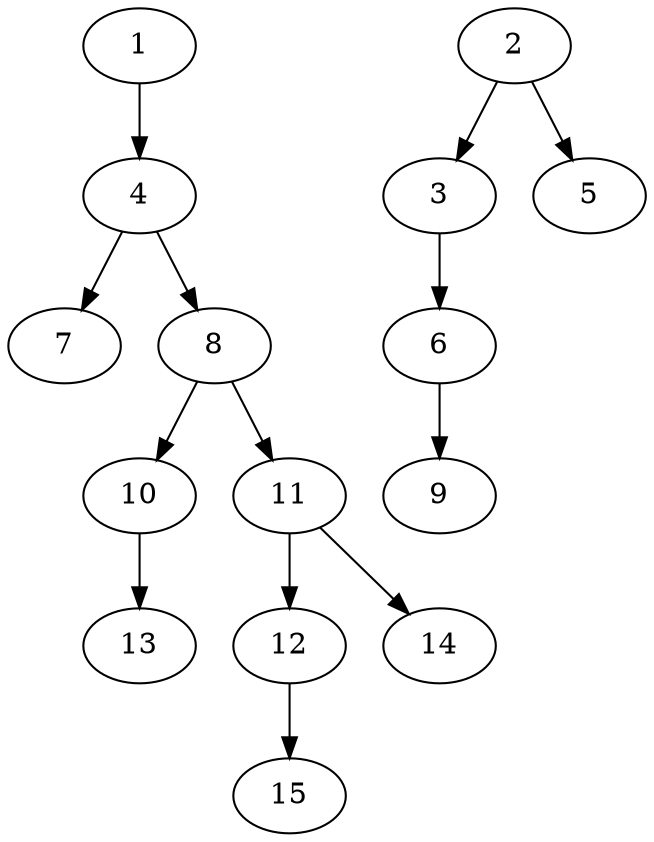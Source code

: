 // DAG automatically generated by daggen at Fri May 24 12:58:23 2024
// daggen-master/daggen -n 15 --fat 0.5 --density 0.5 --regular 0.5 --jump 2 --minalpha 20 --maxalpha 50 --dot -o dags_dot_15/sim_3.dot 
digraph G {
  1 [size="5623977809", alpha="45.94"]
  1 -> 4 [size ="301989888"]
  2 [size="1355888259", alpha="37.39"]
  2 -> 3 [size ="33554432"]
  2 -> 5 [size ="33554432"]
  3 [size="8892369425", alpha="24.49"]
  3 -> 6 [size ="301989888"]
  4 [size="9566293713", alpha="24.81"]
  4 -> 7 [size ="411041792"]
  4 -> 8 [size ="411041792"]
  5 [size="41566549478", alpha="41.90"]
  6 [size="15394109955", alpha="29.77"]
  6 -> 9 [size ="411041792"]
  7 [size="204786678564", alpha="21.27"]
  8 [size="98213111132", alpha="47.98"]
  8 -> 10 [size ="209715200"]
  8 -> 11 [size ="209715200"]
  9 [size="62577821573", alpha="33.51"]
  10 [size="329564817961", alpha="25.06"]
  10 -> 13 [size ="411041792"]
  11 [size="782757789696", alpha="32.81"]
  11 -> 12 [size ="679477248"]
  11 -> 14 [size ="679477248"]
  12 [size="2615644268", alpha="20.10"]
  12 -> 15 [size ="75497472"]
  13 [size="134217728000", alpha="22.36"]
  14 [size="26552753812", alpha="46.34"]
  15 [size="45772967712", alpha="39.49"]
}
